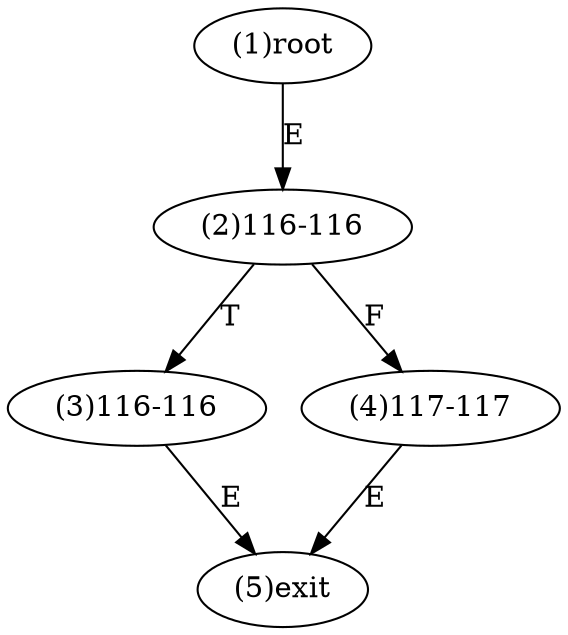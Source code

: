 digraph "" { 
1[ label="(1)root"];
2[ label="(2)116-116"];
3[ label="(3)116-116"];
4[ label="(4)117-117"];
5[ label="(5)exit"];
1->2[ label="E"];
2->4[ label="F"];
2->3[ label="T"];
3->5[ label="E"];
4->5[ label="E"];
}